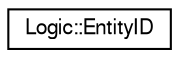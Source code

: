 digraph "Representación gráfica de la clase"
{
  edge [fontname="FreeSans",fontsize="10",labelfontname="FreeSans",labelfontsize="10"];
  node [fontname="FreeSans",fontsize="10",shape=record];
  rankdir="LR";
  Node1 [label="Logic::EntityID",height=0.2,width=0.4,color="black", fillcolor="white", style="filled",URL="$class_logic_1_1_entity_i_d.html",tooltip="Clase que gestiona la generación de nuevos identificadores. "];
}
